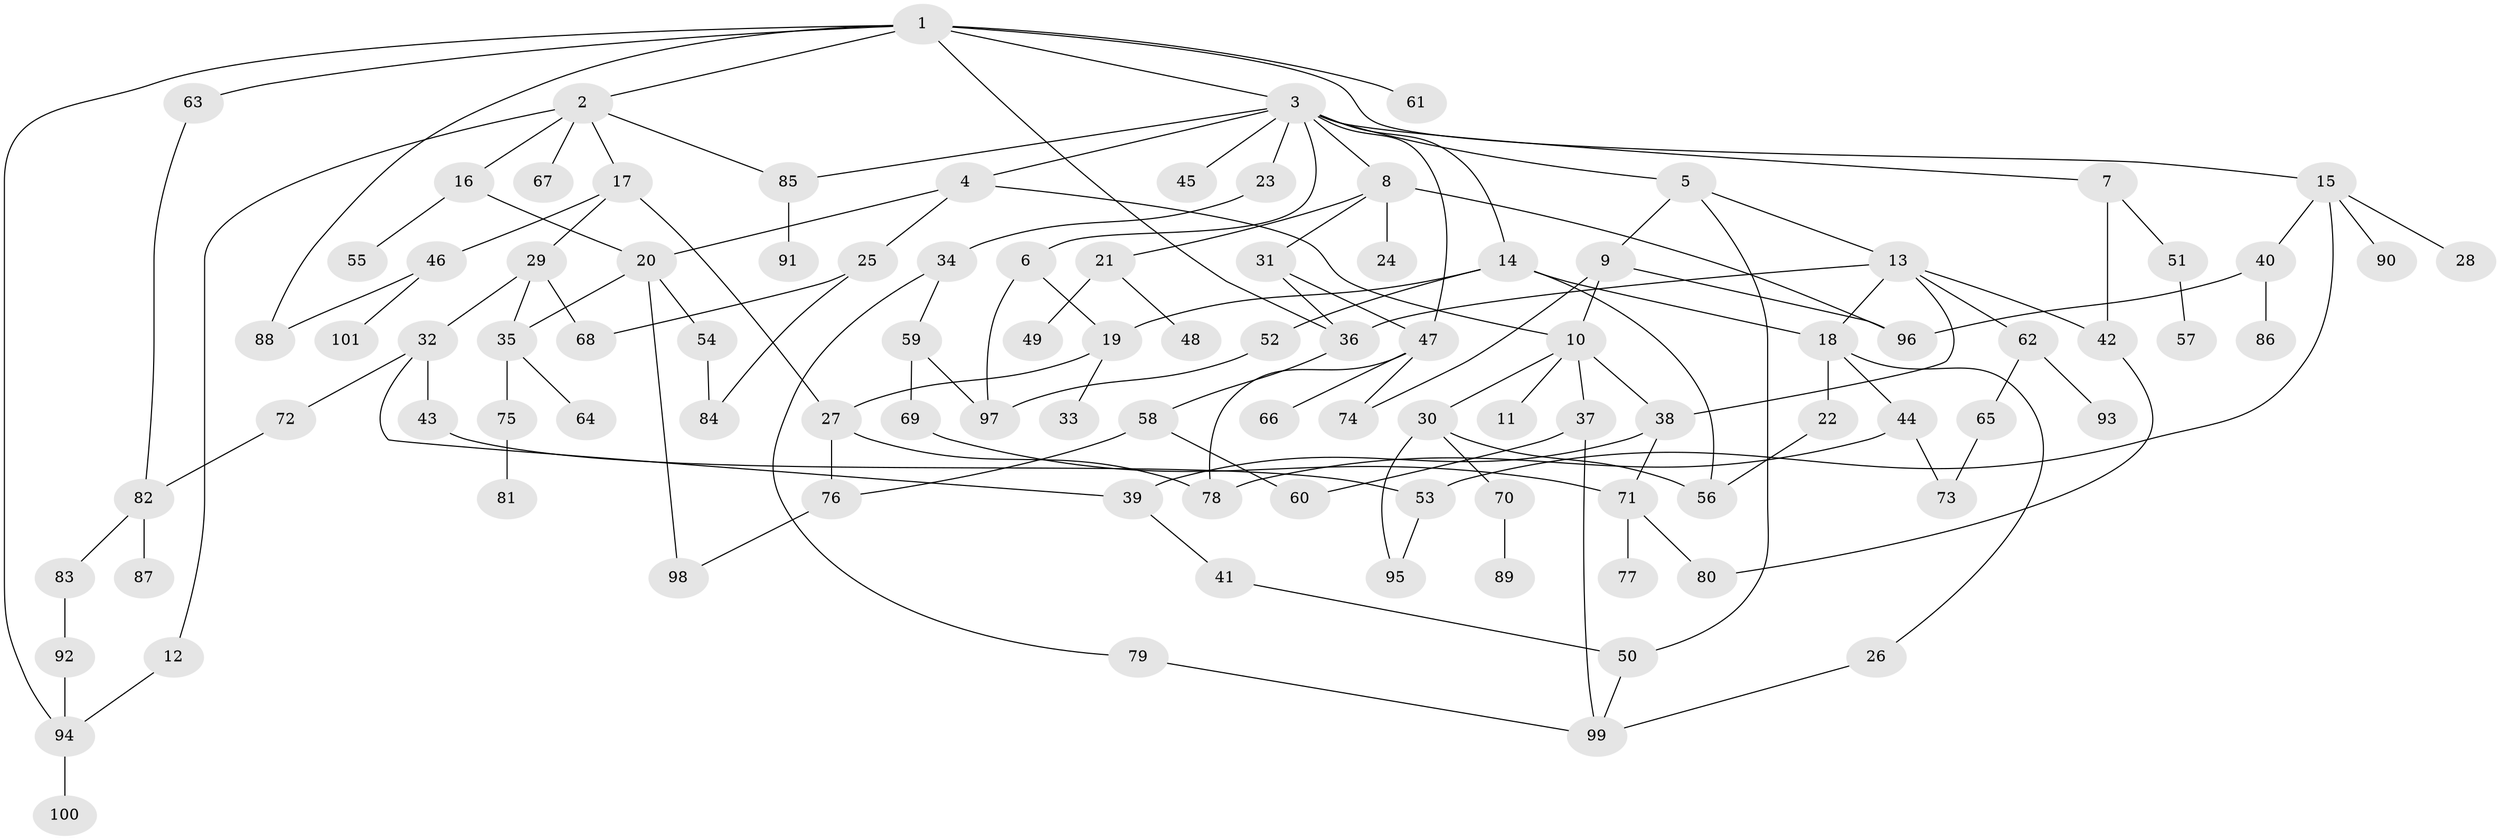 // coarse degree distribution, {7: 0.047619047619047616, 4: 0.2857142857142857, 9: 0.023809523809523808, 8: 0.023809523809523808, 6: 0.023809523809523808, 5: 0.14285714285714285, 3: 0.16666666666666666, 2: 0.19047619047619047, 1: 0.09523809523809523}
// Generated by graph-tools (version 1.1) at 2025/48/03/04/25 22:48:51]
// undirected, 101 vertices, 140 edges
graph export_dot {
  node [color=gray90,style=filled];
  1;
  2;
  3;
  4;
  5;
  6;
  7;
  8;
  9;
  10;
  11;
  12;
  13;
  14;
  15;
  16;
  17;
  18;
  19;
  20;
  21;
  22;
  23;
  24;
  25;
  26;
  27;
  28;
  29;
  30;
  31;
  32;
  33;
  34;
  35;
  36;
  37;
  38;
  39;
  40;
  41;
  42;
  43;
  44;
  45;
  46;
  47;
  48;
  49;
  50;
  51;
  52;
  53;
  54;
  55;
  56;
  57;
  58;
  59;
  60;
  61;
  62;
  63;
  64;
  65;
  66;
  67;
  68;
  69;
  70;
  71;
  72;
  73;
  74;
  75;
  76;
  77;
  78;
  79;
  80;
  81;
  82;
  83;
  84;
  85;
  86;
  87;
  88;
  89;
  90;
  91;
  92;
  93;
  94;
  95;
  96;
  97;
  98;
  99;
  100;
  101;
  1 -- 2;
  1 -- 3;
  1 -- 15;
  1 -- 61;
  1 -- 63;
  1 -- 88;
  1 -- 94;
  1 -- 36;
  2 -- 12;
  2 -- 16;
  2 -- 17;
  2 -- 67;
  2 -- 85;
  3 -- 4;
  3 -- 5;
  3 -- 6;
  3 -- 7;
  3 -- 8;
  3 -- 14;
  3 -- 23;
  3 -- 45;
  3 -- 47;
  3 -- 85;
  4 -- 10;
  4 -- 20;
  4 -- 25;
  5 -- 9;
  5 -- 13;
  5 -- 50;
  6 -- 97;
  6 -- 19;
  7 -- 51;
  7 -- 42;
  8 -- 21;
  8 -- 24;
  8 -- 31;
  8 -- 96;
  9 -- 74;
  9 -- 96;
  9 -- 10;
  10 -- 11;
  10 -- 30;
  10 -- 37;
  10 -- 38;
  12 -- 94;
  13 -- 36;
  13 -- 38;
  13 -- 42;
  13 -- 62;
  13 -- 18;
  14 -- 18;
  14 -- 19;
  14 -- 52;
  14 -- 56;
  15 -- 28;
  15 -- 40;
  15 -- 90;
  15 -- 53;
  16 -- 55;
  16 -- 20;
  17 -- 29;
  17 -- 46;
  17 -- 27;
  18 -- 22;
  18 -- 26;
  18 -- 44;
  19 -- 27;
  19 -- 33;
  20 -- 35;
  20 -- 54;
  20 -- 98;
  21 -- 48;
  21 -- 49;
  22 -- 56;
  23 -- 34;
  25 -- 68;
  25 -- 84;
  26 -- 99;
  27 -- 76;
  27 -- 78;
  29 -- 32;
  29 -- 68;
  29 -- 35;
  30 -- 70;
  30 -- 56;
  30 -- 95;
  31 -- 47;
  31 -- 36;
  32 -- 39;
  32 -- 43;
  32 -- 72;
  34 -- 59;
  34 -- 79;
  35 -- 64;
  35 -- 75;
  36 -- 58;
  37 -- 60;
  37 -- 99;
  38 -- 39;
  38 -- 71;
  39 -- 41;
  40 -- 86;
  40 -- 96;
  41 -- 50;
  42 -- 80;
  43 -- 53;
  44 -- 78;
  44 -- 73;
  46 -- 101;
  46 -- 88;
  47 -- 66;
  47 -- 74;
  47 -- 78;
  50 -- 99;
  51 -- 57;
  52 -- 97;
  53 -- 95;
  54 -- 84;
  58 -- 60;
  58 -- 76;
  59 -- 69;
  59 -- 97;
  62 -- 65;
  62 -- 93;
  63 -- 82;
  65 -- 73;
  69 -- 71;
  70 -- 89;
  71 -- 77;
  71 -- 80;
  72 -- 82;
  75 -- 81;
  76 -- 98;
  79 -- 99;
  82 -- 83;
  82 -- 87;
  83 -- 92;
  85 -- 91;
  92 -- 94;
  94 -- 100;
}
